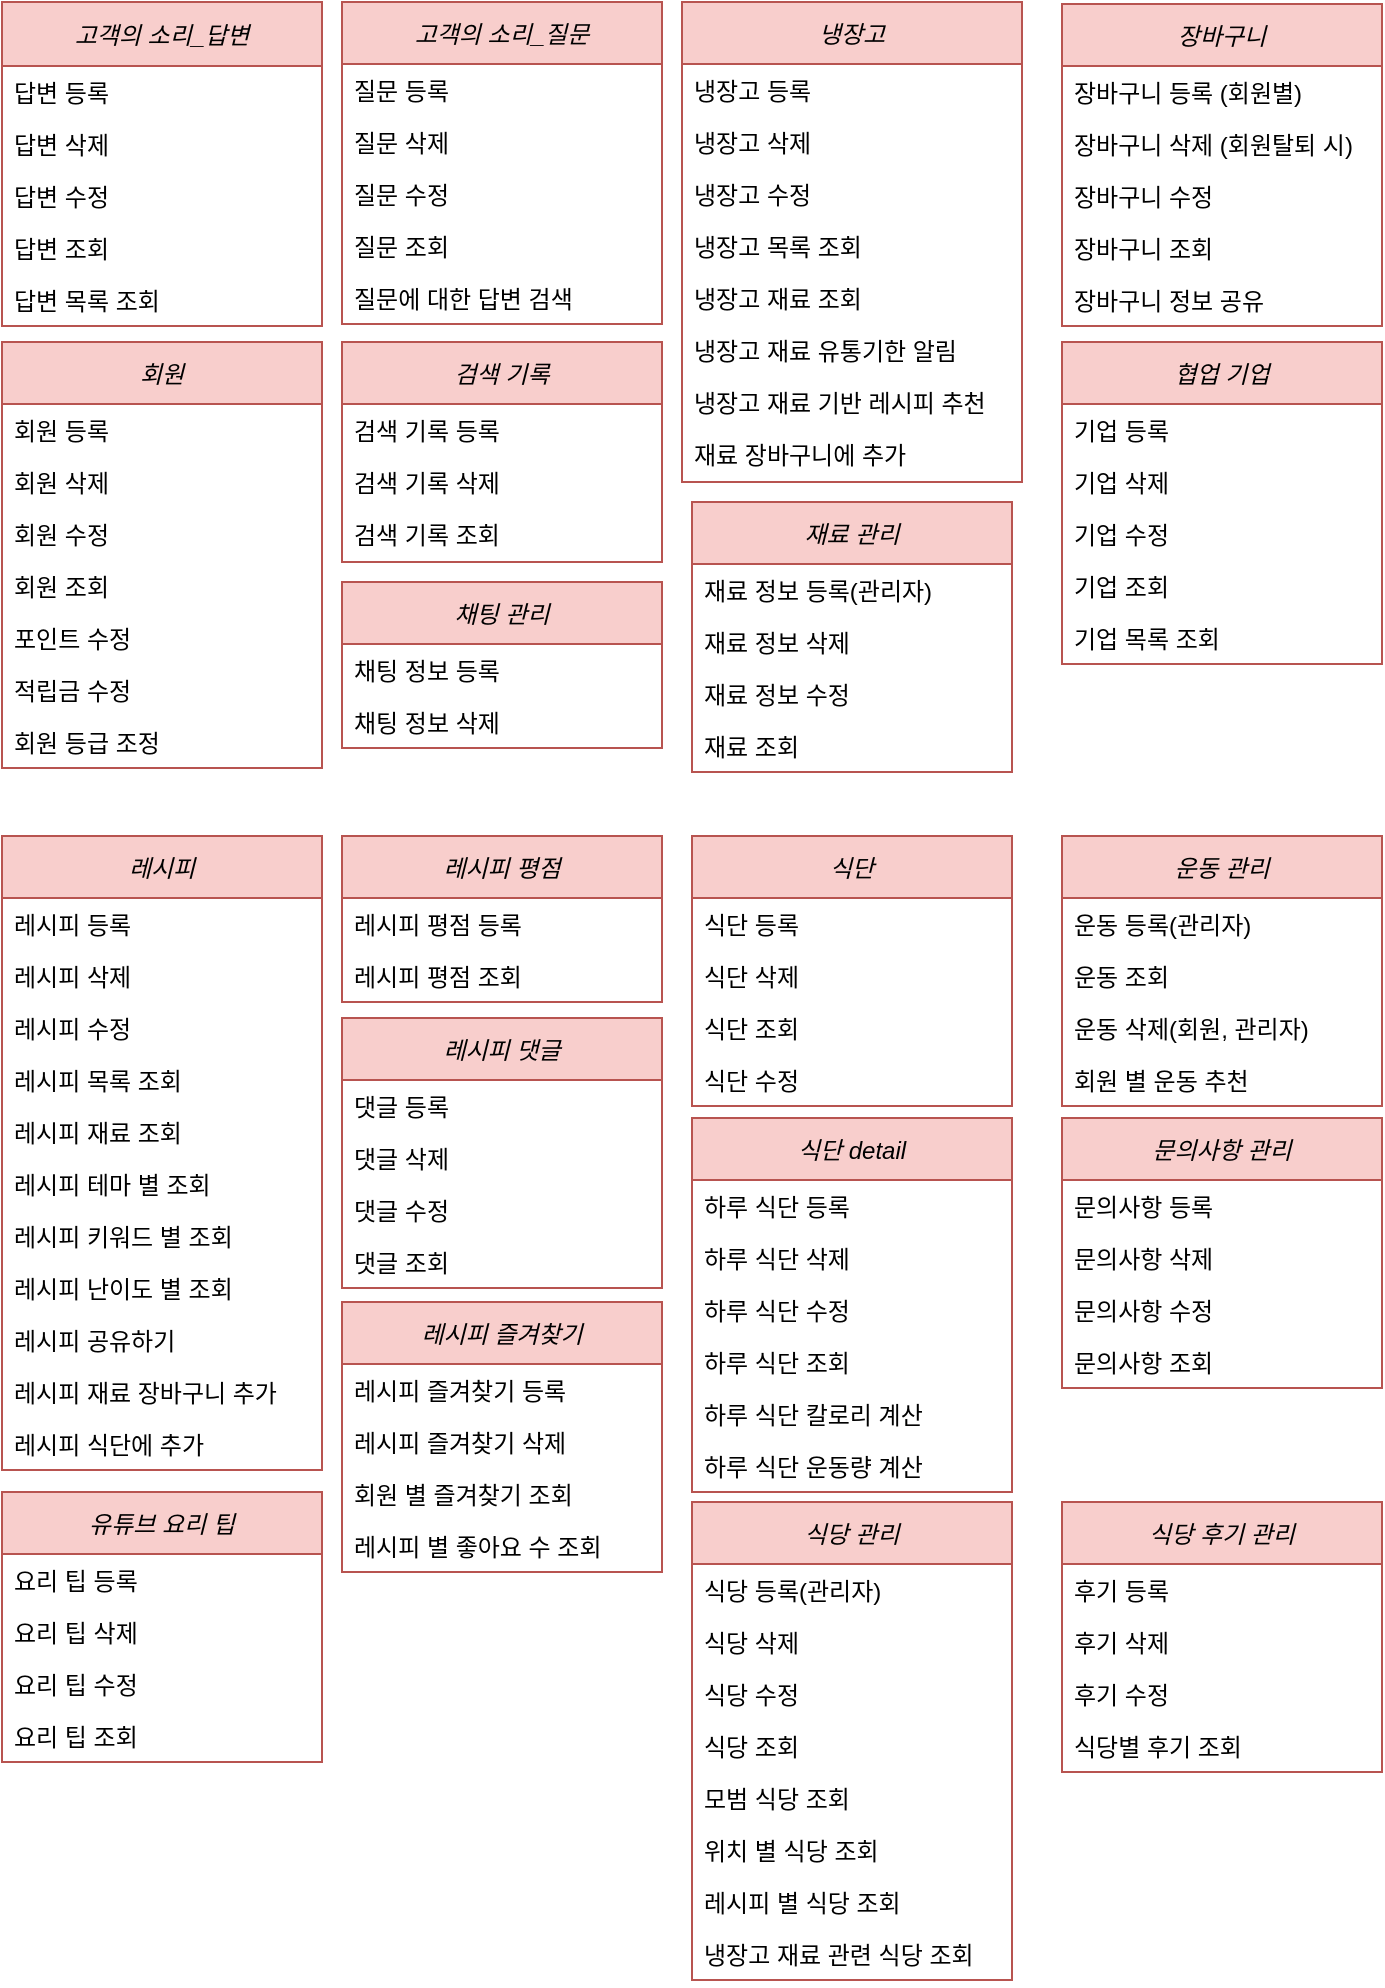 <mxfile version="12.4.9" type="google"><diagram id="C5RBs43oDa-KdzZeNtuy" name="Page-1"><mxGraphModel dx="782" dy="706" grid="1" gridSize="10" guides="1" tooltips="1" connect="1" arrows="1" fold="1" page="1" pageScale="1" pageWidth="827" pageHeight="1169" math="0" shadow="0"><root><mxCell id="WIyWlLk6GJQsqaUBKTNV-0"/><mxCell id="WIyWlLk6GJQsqaUBKTNV-1" parent="WIyWlLk6GJQsqaUBKTNV-0"/><mxCell id="zkfFHV4jXpPFQw0GAbJ--0" value="고객의 소리_질문" style="swimlane;fontStyle=2;align=center;verticalAlign=middle;childLayout=stackLayout;horizontal=1;startSize=31;horizontalStack=0;resizeParent=1;resizeLast=0;collapsible=1;marginBottom=0;rounded=0;shadow=0;strokeWidth=1;fillColor=#f8cecc;strokeColor=#b85450;" parent="WIyWlLk6GJQsqaUBKTNV-1" vertex="1"><mxGeometry x="200" y="120" width="160" height="161" as="geometry"><mxRectangle x="230" y="140" width="160" height="26" as="alternateBounds"/></mxGeometry></mxCell><mxCell id="oyymYGKAk59_ZDK6_YY2-10" value="질문 등록" style="text;align=left;verticalAlign=top;spacingLeft=4;spacingRight=4;overflow=hidden;rotatable=0;points=[[0,0.5],[1,0.5]];portConstraint=eastwest;" parent="zkfFHV4jXpPFQw0GAbJ--0" vertex="1"><mxGeometry y="31" width="160" height="26" as="geometry"/></mxCell><mxCell id="oyymYGKAk59_ZDK6_YY2-11" value="질문 삭제" style="text;align=left;verticalAlign=top;spacingLeft=4;spacingRight=4;overflow=hidden;rotatable=0;points=[[0,0.5],[1,0.5]];portConstraint=eastwest;" parent="zkfFHV4jXpPFQw0GAbJ--0" vertex="1"><mxGeometry y="57" width="160" height="26" as="geometry"/></mxCell><mxCell id="oyymYGKAk59_ZDK6_YY2-13" value="질문 수정" style="text;align=left;verticalAlign=top;spacingLeft=4;spacingRight=4;overflow=hidden;rotatable=0;points=[[0,0.5],[1,0.5]];portConstraint=eastwest;" parent="zkfFHV4jXpPFQw0GAbJ--0" vertex="1"><mxGeometry y="83" width="160" height="26" as="geometry"/></mxCell><mxCell id="oyymYGKAk59_ZDK6_YY2-12" value="질문 조회" style="text;align=left;verticalAlign=top;spacingLeft=4;spacingRight=4;overflow=hidden;rotatable=0;points=[[0,0.5],[1,0.5]];portConstraint=eastwest;" parent="zkfFHV4jXpPFQw0GAbJ--0" vertex="1"><mxGeometry y="109" width="160" height="26" as="geometry"/></mxCell><mxCell id="8qsR61DYDhoT_4ylMXKl-2" value="질문에 대한 답변 검색" style="text;align=left;verticalAlign=top;spacingLeft=4;spacingRight=4;overflow=hidden;rotatable=0;points=[[0,0.5],[1,0.5]];portConstraint=eastwest;" parent="zkfFHV4jXpPFQw0GAbJ--0" vertex="1"><mxGeometry y="135" width="160" height="26" as="geometry"/></mxCell><mxCell id="oyymYGKAk59_ZDK6_YY2-0" value="고객의 소리_답변" style="swimlane;fontStyle=2;align=center;verticalAlign=middle;childLayout=stackLayout;horizontal=1;startSize=32;horizontalStack=0;resizeParent=1;resizeLast=0;collapsible=1;marginBottom=0;rounded=0;shadow=0;strokeWidth=1;labelBackgroundColor=none;fillColor=#f8cecc;strokeColor=#b85450;" parent="WIyWlLk6GJQsqaUBKTNV-1" vertex="1"><mxGeometry x="30" y="120" width="160" height="162" as="geometry"><mxRectangle x="230" y="140" width="160" height="26" as="alternateBounds"/></mxGeometry></mxCell><mxCell id="oyymYGKAk59_ZDK6_YY2-4" value="답변 등록" style="text;align=left;verticalAlign=top;spacingLeft=4;spacingRight=4;overflow=hidden;rotatable=0;points=[[0,0.5],[1,0.5]];portConstraint=eastwest;" parent="oyymYGKAk59_ZDK6_YY2-0" vertex="1"><mxGeometry y="32" width="160" height="26" as="geometry"/></mxCell><mxCell id="oyymYGKAk59_ZDK6_YY2-5" value="답변 삭제" style="text;align=left;verticalAlign=top;spacingLeft=4;spacingRight=4;overflow=hidden;rotatable=0;points=[[0,0.5],[1,0.5]];portConstraint=eastwest;" parent="oyymYGKAk59_ZDK6_YY2-0" vertex="1"><mxGeometry y="58" width="160" height="26" as="geometry"/></mxCell><mxCell id="oyymYGKAk59_ZDK6_YY2-7" value="답변 수정" style="text;align=left;verticalAlign=top;spacingLeft=4;spacingRight=4;overflow=hidden;rotatable=0;points=[[0,0.5],[1,0.5]];portConstraint=eastwest;" parent="oyymYGKAk59_ZDK6_YY2-0" vertex="1"><mxGeometry y="84" width="160" height="26" as="geometry"/></mxCell><mxCell id="oyymYGKAk59_ZDK6_YY2-8" value="답변 조회" style="text;align=left;verticalAlign=top;spacingLeft=4;spacingRight=4;overflow=hidden;rotatable=0;points=[[0,0.5],[1,0.5]];portConstraint=eastwest;" parent="oyymYGKAk59_ZDK6_YY2-0" vertex="1"><mxGeometry y="110" width="160" height="26" as="geometry"/></mxCell><mxCell id="oyymYGKAk59_ZDK6_YY2-42" value="답변 목록 조회" style="text;align=left;verticalAlign=top;spacingLeft=4;spacingRight=4;overflow=hidden;rotatable=0;points=[[0,0.5],[1,0.5]];portConstraint=eastwest;" parent="oyymYGKAk59_ZDK6_YY2-0" vertex="1"><mxGeometry y="136" width="160" height="26" as="geometry"/></mxCell><mxCell id="oyymYGKAk59_ZDK6_YY2-14" value="협업 기업" style="swimlane;fontStyle=2;align=center;verticalAlign=middle;childLayout=stackLayout;horizontal=1;startSize=31;horizontalStack=0;resizeParent=1;resizeLast=0;collapsible=1;marginBottom=0;rounded=0;shadow=0;strokeWidth=1;fillColor=#f8cecc;strokeColor=#b85450;" parent="WIyWlLk6GJQsqaUBKTNV-1" vertex="1"><mxGeometry x="560" y="290" width="160" height="161" as="geometry"><mxRectangle x="230" y="140" width="160" height="26" as="alternateBounds"/></mxGeometry></mxCell><mxCell id="oyymYGKAk59_ZDK6_YY2-15" value="기업 등록" style="text;align=left;verticalAlign=top;spacingLeft=4;spacingRight=4;overflow=hidden;rotatable=0;points=[[0,0.5],[1,0.5]];portConstraint=eastwest;" parent="oyymYGKAk59_ZDK6_YY2-14" vertex="1"><mxGeometry y="31" width="160" height="26" as="geometry"/></mxCell><mxCell id="oyymYGKAk59_ZDK6_YY2-16" value="기업 삭제" style="text;align=left;verticalAlign=top;spacingLeft=4;spacingRight=4;overflow=hidden;rotatable=0;points=[[0,0.5],[1,0.5]];portConstraint=eastwest;" parent="oyymYGKAk59_ZDK6_YY2-14" vertex="1"><mxGeometry y="57" width="160" height="26" as="geometry"/></mxCell><mxCell id="oyymYGKAk59_ZDK6_YY2-17" value="기업 수정" style="text;align=left;verticalAlign=top;spacingLeft=4;spacingRight=4;overflow=hidden;rotatable=0;points=[[0,0.5],[1,0.5]];portConstraint=eastwest;" parent="oyymYGKAk59_ZDK6_YY2-14" vertex="1"><mxGeometry y="83" width="160" height="26" as="geometry"/></mxCell><mxCell id="oyymYGKAk59_ZDK6_YY2-18" value="기업 조회" style="text;align=left;verticalAlign=top;spacingLeft=4;spacingRight=4;overflow=hidden;rotatable=0;points=[[0,0.5],[1,0.5]];portConstraint=eastwest;" parent="oyymYGKAk59_ZDK6_YY2-14" vertex="1"><mxGeometry y="109" width="160" height="26" as="geometry"/></mxCell><mxCell id="oyymYGKAk59_ZDK6_YY2-43" value="기업 목록 조회" style="text;align=left;verticalAlign=top;spacingLeft=4;spacingRight=4;overflow=hidden;rotatable=0;points=[[0,0.5],[1,0.5]];portConstraint=eastwest;" parent="oyymYGKAk59_ZDK6_YY2-14" vertex="1"><mxGeometry y="135" width="160" height="26" as="geometry"/></mxCell><mxCell id="oyymYGKAk59_ZDK6_YY2-19" value="회원" style="swimlane;fontStyle=2;align=center;verticalAlign=middle;childLayout=stackLayout;horizontal=1;startSize=31;horizontalStack=0;resizeParent=1;resizeLast=0;collapsible=1;marginBottom=0;rounded=0;shadow=0;strokeWidth=1;fillColor=#f8cecc;strokeColor=#b85450;" parent="WIyWlLk6GJQsqaUBKTNV-1" vertex="1"><mxGeometry x="30" y="290" width="160" height="213" as="geometry"><mxRectangle x="230" y="140" width="160" height="26" as="alternateBounds"/></mxGeometry></mxCell><mxCell id="oyymYGKAk59_ZDK6_YY2-20" value="회원 등록" style="text;align=left;verticalAlign=top;spacingLeft=4;spacingRight=4;overflow=hidden;rotatable=0;points=[[0,0.5],[1,0.5]];portConstraint=eastwest;" parent="oyymYGKAk59_ZDK6_YY2-19" vertex="1"><mxGeometry y="31" width="160" height="26" as="geometry"/></mxCell><mxCell id="oyymYGKAk59_ZDK6_YY2-21" value="회원 삭제" style="text;align=left;verticalAlign=top;spacingLeft=4;spacingRight=4;overflow=hidden;rotatable=0;points=[[0,0.5],[1,0.5]];portConstraint=eastwest;" parent="oyymYGKAk59_ZDK6_YY2-19" vertex="1"><mxGeometry y="57" width="160" height="26" as="geometry"/></mxCell><mxCell id="oyymYGKAk59_ZDK6_YY2-22" value="회원 수정" style="text;align=left;verticalAlign=top;spacingLeft=4;spacingRight=4;overflow=hidden;rotatable=0;points=[[0,0.5],[1,0.5]];portConstraint=eastwest;" parent="oyymYGKAk59_ZDK6_YY2-19" vertex="1"><mxGeometry y="83" width="160" height="26" as="geometry"/></mxCell><mxCell id="oyymYGKAk59_ZDK6_YY2-23" value="회원 조회" style="text;align=left;verticalAlign=top;spacingLeft=4;spacingRight=4;overflow=hidden;rotatable=0;points=[[0,0.5],[1,0.5]];portConstraint=eastwest;" parent="oyymYGKAk59_ZDK6_YY2-19" vertex="1"><mxGeometry y="109" width="160" height="26" as="geometry"/></mxCell><mxCell id="oyymYGKAk59_ZDK6_YY2-24" value="포인트 수정" style="text;align=left;verticalAlign=top;spacingLeft=4;spacingRight=4;overflow=hidden;rotatable=0;points=[[0,0.5],[1,0.5]];portConstraint=eastwest;" parent="oyymYGKAk59_ZDK6_YY2-19" vertex="1"><mxGeometry y="135" width="160" height="26" as="geometry"/></mxCell><mxCell id="oyymYGKAk59_ZDK6_YY2-25" value="적립금 수정" style="text;align=left;verticalAlign=top;spacingLeft=4;spacingRight=4;overflow=hidden;rotatable=0;points=[[0,0.5],[1,0.5]];portConstraint=eastwest;" parent="oyymYGKAk59_ZDK6_YY2-19" vertex="1"><mxGeometry y="161" width="160" height="26" as="geometry"/></mxCell><mxCell id="8qsR61DYDhoT_4ylMXKl-1" value="회원 등급 조정" style="text;align=left;verticalAlign=top;spacingLeft=4;spacingRight=4;overflow=hidden;rotatable=0;points=[[0,0.5],[1,0.5]];portConstraint=eastwest;" parent="oyymYGKAk59_ZDK6_YY2-19" vertex="1"><mxGeometry y="187" width="160" height="26" as="geometry"/></mxCell><mxCell id="oyymYGKAk59_ZDK6_YY2-26" value="검색 기록" style="swimlane;fontStyle=2;align=center;verticalAlign=middle;childLayout=stackLayout;horizontal=1;startSize=31;horizontalStack=0;resizeParent=1;resizeLast=0;collapsible=1;marginBottom=0;rounded=0;shadow=0;strokeWidth=1;fillColor=#f8cecc;strokeColor=#b85450;" parent="WIyWlLk6GJQsqaUBKTNV-1" vertex="1"><mxGeometry x="200" y="290" width="160" height="110" as="geometry"><mxRectangle x="230" y="140" width="160" height="26" as="alternateBounds"/></mxGeometry></mxCell><mxCell id="oyymYGKAk59_ZDK6_YY2-27" value="검색 기록 등록" style="text;align=left;verticalAlign=top;spacingLeft=4;spacingRight=4;overflow=hidden;rotatable=0;points=[[0,0.5],[1,0.5]];portConstraint=eastwest;" parent="oyymYGKAk59_ZDK6_YY2-26" vertex="1"><mxGeometry y="31" width="160" height="26" as="geometry"/></mxCell><mxCell id="oyymYGKAk59_ZDK6_YY2-28" value="검색 기록 삭제" style="text;align=left;verticalAlign=top;spacingLeft=4;spacingRight=4;overflow=hidden;rotatable=0;points=[[0,0.5],[1,0.5]];portConstraint=eastwest;" parent="oyymYGKAk59_ZDK6_YY2-26" vertex="1"><mxGeometry y="57" width="160" height="26" as="geometry"/></mxCell><mxCell id="oyymYGKAk59_ZDK6_YY2-29" value="검색 기록 조회" style="text;align=left;verticalAlign=top;spacingLeft=4;spacingRight=4;overflow=hidden;rotatable=0;points=[[0,0.5],[1,0.5]];portConstraint=eastwest;" parent="oyymYGKAk59_ZDK6_YY2-26" vertex="1"><mxGeometry y="83" width="160" height="26" as="geometry"/></mxCell><mxCell id="oyymYGKAk59_ZDK6_YY2-33" value="장바구니" style="swimlane;fontStyle=2;align=center;verticalAlign=middle;childLayout=stackLayout;horizontal=1;startSize=31;horizontalStack=0;resizeParent=1;resizeLast=0;collapsible=1;marginBottom=0;rounded=0;shadow=0;strokeWidth=1;fillColor=#f8cecc;strokeColor=#b85450;" parent="WIyWlLk6GJQsqaUBKTNV-1" vertex="1"><mxGeometry x="560" y="121" width="160" height="161" as="geometry"><mxRectangle x="230" y="140" width="160" height="26" as="alternateBounds"/></mxGeometry></mxCell><mxCell id="oyymYGKAk59_ZDK6_YY2-34" value="장바구니 등록 (회원별)" style="text;align=left;verticalAlign=top;spacingLeft=4;spacingRight=4;overflow=hidden;rotatable=0;points=[[0,0.5],[1,0.5]];portConstraint=eastwest;" parent="oyymYGKAk59_ZDK6_YY2-33" vertex="1"><mxGeometry y="31" width="160" height="26" as="geometry"/></mxCell><mxCell id="oyymYGKAk59_ZDK6_YY2-35" value="장바구니 삭제 (회원탈퇴 시)" style="text;align=left;verticalAlign=top;spacingLeft=4;spacingRight=4;overflow=hidden;rotatable=0;points=[[0,0.5],[1,0.5]];portConstraint=eastwest;" parent="oyymYGKAk59_ZDK6_YY2-33" vertex="1"><mxGeometry y="57" width="160" height="26" as="geometry"/></mxCell><mxCell id="oyymYGKAk59_ZDK6_YY2-36" value="장바구니 수정" style="text;align=left;verticalAlign=top;spacingLeft=4;spacingRight=4;overflow=hidden;rotatable=0;points=[[0,0.5],[1,0.5]];portConstraint=eastwest;" parent="oyymYGKAk59_ZDK6_YY2-33" vertex="1"><mxGeometry y="83" width="160" height="26" as="geometry"/></mxCell><mxCell id="oyymYGKAk59_ZDK6_YY2-37" value="장바구니 조회" style="text;align=left;verticalAlign=top;spacingLeft=4;spacingRight=4;overflow=hidden;rotatable=0;points=[[0,0.5],[1,0.5]];portConstraint=eastwest;" parent="oyymYGKAk59_ZDK6_YY2-33" vertex="1"><mxGeometry y="109" width="160" height="26" as="geometry"/></mxCell><mxCell id="oyymYGKAk59_ZDK6_YY2-41" value="장바구니 정보 공유" style="text;align=left;verticalAlign=top;spacingLeft=4;spacingRight=4;overflow=hidden;rotatable=0;points=[[0,0.5],[1,0.5]];portConstraint=eastwest;" parent="oyymYGKAk59_ZDK6_YY2-33" vertex="1"><mxGeometry y="135" width="160" height="26" as="geometry"/></mxCell><mxCell id="oyymYGKAk59_ZDK6_YY2-44" value="레시피" style="swimlane;fontStyle=2;align=center;verticalAlign=middle;childLayout=stackLayout;horizontal=1;startSize=31;horizontalStack=0;resizeParent=1;resizeLast=0;collapsible=1;marginBottom=0;rounded=0;shadow=0;strokeWidth=1;fillColor=#f8cecc;strokeColor=#b85450;" parent="WIyWlLk6GJQsqaUBKTNV-1" vertex="1"><mxGeometry x="30" y="537" width="160" height="317" as="geometry"><mxRectangle x="230" y="140" width="160" height="26" as="alternateBounds"/></mxGeometry></mxCell><mxCell id="oyymYGKAk59_ZDK6_YY2-45" value="레시피 등록" style="text;align=left;verticalAlign=top;spacingLeft=4;spacingRight=4;overflow=hidden;rotatable=0;points=[[0,0.5],[1,0.5]];portConstraint=eastwest;" parent="oyymYGKAk59_ZDK6_YY2-44" vertex="1"><mxGeometry y="31" width="160" height="26" as="geometry"/></mxCell><mxCell id="oyymYGKAk59_ZDK6_YY2-46" value="레시피 삭제" style="text;align=left;verticalAlign=top;spacingLeft=4;spacingRight=4;overflow=hidden;rotatable=0;points=[[0,0.5],[1,0.5]];portConstraint=eastwest;" parent="oyymYGKAk59_ZDK6_YY2-44" vertex="1"><mxGeometry y="57" width="160" height="26" as="geometry"/></mxCell><mxCell id="oyymYGKAk59_ZDK6_YY2-47" value="레시피 수정" style="text;align=left;verticalAlign=top;spacingLeft=4;spacingRight=4;overflow=hidden;rotatable=0;points=[[0,0.5],[1,0.5]];portConstraint=eastwest;" parent="oyymYGKAk59_ZDK6_YY2-44" vertex="1"><mxGeometry y="83" width="160" height="26" as="geometry"/></mxCell><mxCell id="oyymYGKAk59_ZDK6_YY2-48" value="레시피 목록 조회" style="text;align=left;verticalAlign=top;spacingLeft=4;spacingRight=4;overflow=hidden;rotatable=0;points=[[0,0.5],[1,0.5]];portConstraint=eastwest;" parent="oyymYGKAk59_ZDK6_YY2-44" vertex="1"><mxGeometry y="109" width="160" height="26" as="geometry"/></mxCell><mxCell id="8qsR61DYDhoT_4ylMXKl-5" value="레시피 재료 조회" style="text;align=left;verticalAlign=top;spacingLeft=4;spacingRight=4;overflow=hidden;rotatable=0;points=[[0,0.5],[1,0.5]];portConstraint=eastwest;" parent="oyymYGKAk59_ZDK6_YY2-44" vertex="1"><mxGeometry y="135" width="160" height="26" as="geometry"/></mxCell><mxCell id="oyymYGKAk59_ZDK6_YY2-49" value="레시피 테마 별 조회" style="text;align=left;verticalAlign=top;spacingLeft=4;spacingRight=4;overflow=hidden;rotatable=0;points=[[0,0.5],[1,0.5]];portConstraint=eastwest;" parent="oyymYGKAk59_ZDK6_YY2-44" vertex="1"><mxGeometry y="161" width="160" height="26" as="geometry"/></mxCell><mxCell id="oyymYGKAk59_ZDK6_YY2-51" value="레시피 키워드 별 조회" style="text;align=left;verticalAlign=top;spacingLeft=4;spacingRight=4;overflow=hidden;rotatable=0;points=[[0,0.5],[1,0.5]];portConstraint=eastwest;" parent="oyymYGKAk59_ZDK6_YY2-44" vertex="1"><mxGeometry y="187" width="160" height="26" as="geometry"/></mxCell><mxCell id="oyymYGKAk59_ZDK6_YY2-52" value="레시피 난이도 별 조회" style="text;align=left;verticalAlign=top;spacingLeft=4;spacingRight=4;overflow=hidden;rotatable=0;points=[[0,0.5],[1,0.5]];portConstraint=eastwest;" parent="oyymYGKAk59_ZDK6_YY2-44" vertex="1"><mxGeometry y="213" width="160" height="26" as="geometry"/></mxCell><mxCell id="8qsR61DYDhoT_4ylMXKl-4" value="레시피 공유하기" style="text;align=left;verticalAlign=top;spacingLeft=4;spacingRight=4;overflow=hidden;rotatable=0;points=[[0,0.5],[1,0.5]];portConstraint=eastwest;" parent="oyymYGKAk59_ZDK6_YY2-44" vertex="1"><mxGeometry y="239" width="160" height="26" as="geometry"/></mxCell><mxCell id="8qsR61DYDhoT_4ylMXKl-6" value="레시피 재료 장바구니 추가" style="text;align=left;verticalAlign=top;spacingLeft=4;spacingRight=4;overflow=hidden;rotatable=0;points=[[0,0.5],[1,0.5]];portConstraint=eastwest;" parent="oyymYGKAk59_ZDK6_YY2-44" vertex="1"><mxGeometry y="265" width="160" height="26" as="geometry"/></mxCell><mxCell id="8qsR61DYDhoT_4ylMXKl-7" value="레시피 식단에 추가" style="text;align=left;verticalAlign=top;spacingLeft=4;spacingRight=4;overflow=hidden;rotatable=0;points=[[0,0.5],[1,0.5]];portConstraint=eastwest;" parent="oyymYGKAk59_ZDK6_YY2-44" vertex="1"><mxGeometry y="291" width="160" height="26" as="geometry"/></mxCell><mxCell id="oyymYGKAk59_ZDK6_YY2-54" value="레시피 평점" style="swimlane;fontStyle=2;align=center;verticalAlign=middle;childLayout=stackLayout;horizontal=1;startSize=31;horizontalStack=0;resizeParent=1;resizeLast=0;collapsible=1;marginBottom=0;rounded=0;shadow=0;strokeWidth=1;fillColor=#f8cecc;strokeColor=#b85450;" parent="WIyWlLk6GJQsqaUBKTNV-1" vertex="1"><mxGeometry x="200" y="537" width="160" height="83" as="geometry"><mxRectangle x="230" y="140" width="160" height="26" as="alternateBounds"/></mxGeometry></mxCell><mxCell id="oyymYGKAk59_ZDK6_YY2-55" value="레시피 평점 등록" style="text;align=left;verticalAlign=top;spacingLeft=4;spacingRight=4;overflow=hidden;rotatable=0;points=[[0,0.5],[1,0.5]];portConstraint=eastwest;" parent="oyymYGKAk59_ZDK6_YY2-54" vertex="1"><mxGeometry y="31" width="160" height="26" as="geometry"/></mxCell><mxCell id="oyymYGKAk59_ZDK6_YY2-56" value="레시피 평점 조회" style="text;align=left;verticalAlign=top;spacingLeft=4;spacingRight=4;overflow=hidden;rotatable=0;points=[[0,0.5],[1,0.5]];portConstraint=eastwest;" parent="oyymYGKAk59_ZDK6_YY2-54" vertex="1"><mxGeometry y="57" width="160" height="26" as="geometry"/></mxCell><mxCell id="oyymYGKAk59_ZDK6_YY2-63" value="레시피 댓글" style="swimlane;fontStyle=2;align=center;verticalAlign=middle;childLayout=stackLayout;horizontal=1;startSize=31;horizontalStack=0;resizeParent=1;resizeLast=0;collapsible=1;marginBottom=0;rounded=0;shadow=0;strokeWidth=1;fillColor=#f8cecc;strokeColor=#b85450;" parent="WIyWlLk6GJQsqaUBKTNV-1" vertex="1"><mxGeometry x="200" y="628" width="160" height="135" as="geometry"><mxRectangle x="230" y="140" width="160" height="26" as="alternateBounds"/></mxGeometry></mxCell><mxCell id="oyymYGKAk59_ZDK6_YY2-64" value="댓글 등록" style="text;align=left;verticalAlign=top;spacingLeft=4;spacingRight=4;overflow=hidden;rotatable=0;points=[[0,0.5],[1,0.5]];portConstraint=eastwest;" parent="oyymYGKAk59_ZDK6_YY2-63" vertex="1"><mxGeometry y="31" width="160" height="26" as="geometry"/></mxCell><mxCell id="oyymYGKAk59_ZDK6_YY2-65" value="댓글 삭제" style="text;align=left;verticalAlign=top;spacingLeft=4;spacingRight=4;overflow=hidden;rotatable=0;points=[[0,0.5],[1,0.5]];portConstraint=eastwest;" parent="oyymYGKAk59_ZDK6_YY2-63" vertex="1"><mxGeometry y="57" width="160" height="26" as="geometry"/></mxCell><mxCell id="oyymYGKAk59_ZDK6_YY2-66" value="댓글 수정" style="text;align=left;verticalAlign=top;spacingLeft=4;spacingRight=4;overflow=hidden;rotatable=0;points=[[0,0.5],[1,0.5]];portConstraint=eastwest;" parent="oyymYGKAk59_ZDK6_YY2-63" vertex="1"><mxGeometry y="83" width="160" height="26" as="geometry"/></mxCell><mxCell id="oyymYGKAk59_ZDK6_YY2-67" value="댓글 조회" style="text;align=left;verticalAlign=top;spacingLeft=4;spacingRight=4;overflow=hidden;rotatable=0;points=[[0,0.5],[1,0.5]];portConstraint=eastwest;" parent="oyymYGKAk59_ZDK6_YY2-63" vertex="1"><mxGeometry y="109" width="160" height="26" as="geometry"/></mxCell><mxCell id="oyymYGKAk59_ZDK6_YY2-71" value="식단" style="swimlane;fontStyle=2;align=center;verticalAlign=middle;childLayout=stackLayout;horizontal=1;startSize=31;horizontalStack=0;resizeParent=1;resizeLast=0;collapsible=1;marginBottom=0;rounded=0;shadow=0;strokeWidth=1;fillColor=#f8cecc;strokeColor=#b85450;" parent="WIyWlLk6GJQsqaUBKTNV-1" vertex="1"><mxGeometry x="375" y="537" width="160" height="135" as="geometry"><mxRectangle x="230" y="140" width="160" height="26" as="alternateBounds"/></mxGeometry></mxCell><mxCell id="oyymYGKAk59_ZDK6_YY2-72" value="식단 등록" style="text;align=left;verticalAlign=top;spacingLeft=4;spacingRight=4;overflow=hidden;rotatable=0;points=[[0,0.5],[1,0.5]];portConstraint=eastwest;" parent="oyymYGKAk59_ZDK6_YY2-71" vertex="1"><mxGeometry y="31" width="160" height="26" as="geometry"/></mxCell><mxCell id="oyymYGKAk59_ZDK6_YY2-73" value="식단 삭제" style="text;align=left;verticalAlign=top;spacingLeft=4;spacingRight=4;overflow=hidden;rotatable=0;points=[[0,0.5],[1,0.5]];portConstraint=eastwest;" parent="oyymYGKAk59_ZDK6_YY2-71" vertex="1"><mxGeometry y="57" width="160" height="26" as="geometry"/></mxCell><mxCell id="oyymYGKAk59_ZDK6_YY2-74" value="식단 조회" style="text;align=left;verticalAlign=top;spacingLeft=4;spacingRight=4;overflow=hidden;rotatable=0;points=[[0,0.5],[1,0.5]];portConstraint=eastwest;" parent="oyymYGKAk59_ZDK6_YY2-71" vertex="1"><mxGeometry y="83" width="160" height="26" as="geometry"/></mxCell><mxCell id="oyymYGKAk59_ZDK6_YY2-75" value="식단 수정" style="text;align=left;verticalAlign=top;spacingLeft=4;spacingRight=4;overflow=hidden;rotatable=0;points=[[0,0.5],[1,0.5]];portConstraint=eastwest;" parent="oyymYGKAk59_ZDK6_YY2-71" vertex="1"><mxGeometry y="109" width="160" height="26" as="geometry"/></mxCell><mxCell id="oyymYGKAk59_ZDK6_YY2-81" value="식단 detail" style="swimlane;fontStyle=2;align=center;verticalAlign=middle;childLayout=stackLayout;horizontal=1;startSize=31;horizontalStack=0;resizeParent=1;resizeLast=0;collapsible=1;marginBottom=0;rounded=0;shadow=0;strokeWidth=1;fillColor=#f8cecc;strokeColor=#b85450;" parent="WIyWlLk6GJQsqaUBKTNV-1" vertex="1"><mxGeometry x="375" y="678" width="160" height="187" as="geometry"><mxRectangle x="230" y="140" width="160" height="26" as="alternateBounds"/></mxGeometry></mxCell><mxCell id="oyymYGKAk59_ZDK6_YY2-82" value="하루 식단 등록" style="text;align=left;verticalAlign=top;spacingLeft=4;spacingRight=4;overflow=hidden;rotatable=0;points=[[0,0.5],[1,0.5]];portConstraint=eastwest;" parent="oyymYGKAk59_ZDK6_YY2-81" vertex="1"><mxGeometry y="31" width="160" height="26" as="geometry"/></mxCell><mxCell id="oyymYGKAk59_ZDK6_YY2-83" value="하루 식단 삭제" style="text;align=left;verticalAlign=top;spacingLeft=4;spacingRight=4;overflow=hidden;rotatable=0;points=[[0,0.5],[1,0.5]];portConstraint=eastwest;" parent="oyymYGKAk59_ZDK6_YY2-81" vertex="1"><mxGeometry y="57" width="160" height="26" as="geometry"/></mxCell><mxCell id="oyymYGKAk59_ZDK6_YY2-84" value="하루 식단 수정" style="text;align=left;verticalAlign=top;spacingLeft=4;spacingRight=4;overflow=hidden;rotatable=0;points=[[0,0.5],[1,0.5]];portConstraint=eastwest;" parent="oyymYGKAk59_ZDK6_YY2-81" vertex="1"><mxGeometry y="83" width="160" height="26" as="geometry"/></mxCell><mxCell id="oyymYGKAk59_ZDK6_YY2-85" value="하루 식단 조회" style="text;align=left;verticalAlign=top;spacingLeft=4;spacingRight=4;overflow=hidden;rotatable=0;points=[[0,0.5],[1,0.5]];portConstraint=eastwest;" parent="oyymYGKAk59_ZDK6_YY2-81" vertex="1"><mxGeometry y="109" width="160" height="26" as="geometry"/></mxCell><mxCell id="8qsR61DYDhoT_4ylMXKl-9" value="하루 식단 칼로리 계산" style="text;align=left;verticalAlign=top;spacingLeft=4;spacingRight=4;overflow=hidden;rotatable=0;points=[[0,0.5],[1,0.5]];portConstraint=eastwest;" parent="oyymYGKAk59_ZDK6_YY2-81" vertex="1"><mxGeometry y="135" width="160" height="26" as="geometry"/></mxCell><mxCell id="8qsR61DYDhoT_4ylMXKl-10" value="하루 식단 운동량 계산" style="text;align=left;verticalAlign=top;spacingLeft=4;spacingRight=4;overflow=hidden;rotatable=0;points=[[0,0.5],[1,0.5]];portConstraint=eastwest;" parent="oyymYGKAk59_ZDK6_YY2-81" vertex="1"><mxGeometry y="161" width="160" height="26" as="geometry"/></mxCell><mxCell id="oyymYGKAk59_ZDK6_YY2-86" value="유튜브 요리 팁" style="swimlane;fontStyle=2;align=center;verticalAlign=middle;childLayout=stackLayout;horizontal=1;startSize=31;horizontalStack=0;resizeParent=1;resizeLast=0;collapsible=1;marginBottom=0;rounded=0;shadow=0;strokeWidth=1;fillColor=#f8cecc;strokeColor=#b85450;" parent="WIyWlLk6GJQsqaUBKTNV-1" vertex="1"><mxGeometry x="30" y="865" width="160" height="135" as="geometry"><mxRectangle x="230" y="140" width="160" height="26" as="alternateBounds"/></mxGeometry></mxCell><mxCell id="oyymYGKAk59_ZDK6_YY2-87" value="요리 팁 등록" style="text;align=left;verticalAlign=top;spacingLeft=4;spacingRight=4;overflow=hidden;rotatable=0;points=[[0,0.5],[1,0.5]];portConstraint=eastwest;" parent="oyymYGKAk59_ZDK6_YY2-86" vertex="1"><mxGeometry y="31" width="160" height="26" as="geometry"/></mxCell><mxCell id="oyymYGKAk59_ZDK6_YY2-88" value="요리 팁 삭제" style="text;align=left;verticalAlign=top;spacingLeft=4;spacingRight=4;overflow=hidden;rotatable=0;points=[[0,0.5],[1,0.5]];portConstraint=eastwest;" parent="oyymYGKAk59_ZDK6_YY2-86" vertex="1"><mxGeometry y="57" width="160" height="26" as="geometry"/></mxCell><mxCell id="oyymYGKAk59_ZDK6_YY2-89" value="요리 팁 수정" style="text;align=left;verticalAlign=top;spacingLeft=4;spacingRight=4;overflow=hidden;rotatable=0;points=[[0,0.5],[1,0.5]];portConstraint=eastwest;" parent="oyymYGKAk59_ZDK6_YY2-86" vertex="1"><mxGeometry y="83" width="160" height="26" as="geometry"/></mxCell><mxCell id="oyymYGKAk59_ZDK6_YY2-90" value="요리 팁 조회" style="text;align=left;verticalAlign=top;spacingLeft=4;spacingRight=4;overflow=hidden;rotatable=0;points=[[0,0.5],[1,0.5]];portConstraint=eastwest;" parent="oyymYGKAk59_ZDK6_YY2-86" vertex="1"><mxGeometry y="109" width="160" height="26" as="geometry"/></mxCell><mxCell id="oyymYGKAk59_ZDK6_YY2-91" value="냉장고" style="swimlane;fontStyle=2;align=center;verticalAlign=middle;childLayout=stackLayout;horizontal=1;startSize=31;horizontalStack=0;resizeParent=1;resizeLast=0;collapsible=1;marginBottom=0;rounded=0;shadow=0;strokeWidth=1;fillColor=#f8cecc;strokeColor=#b85450;" parent="WIyWlLk6GJQsqaUBKTNV-1" vertex="1"><mxGeometry x="370" y="120" width="170" height="240" as="geometry"><mxRectangle x="230" y="140" width="160" height="26" as="alternateBounds"/></mxGeometry></mxCell><mxCell id="oyymYGKAk59_ZDK6_YY2-92" value="냉장고 등록" style="text;align=left;verticalAlign=top;spacingLeft=4;spacingRight=4;overflow=hidden;rotatable=0;points=[[0,0.5],[1,0.5]];portConstraint=eastwest;" parent="oyymYGKAk59_ZDK6_YY2-91" vertex="1"><mxGeometry y="31" width="170" height="26" as="geometry"/></mxCell><mxCell id="oyymYGKAk59_ZDK6_YY2-93" value="냉장고 삭제" style="text;align=left;verticalAlign=top;spacingLeft=4;spacingRight=4;overflow=hidden;rotatable=0;points=[[0,0.5],[1,0.5]];portConstraint=eastwest;" parent="oyymYGKAk59_ZDK6_YY2-91" vertex="1"><mxGeometry y="57" width="170" height="26" as="geometry"/></mxCell><mxCell id="oyymYGKAk59_ZDK6_YY2-94" value="냉장고 수정" style="text;align=left;verticalAlign=top;spacingLeft=4;spacingRight=4;overflow=hidden;rotatable=0;points=[[0,0.5],[1,0.5]];portConstraint=eastwest;" parent="oyymYGKAk59_ZDK6_YY2-91" vertex="1"><mxGeometry y="83" width="170" height="26" as="geometry"/></mxCell><mxCell id="oyymYGKAk59_ZDK6_YY2-95" value="냉장고 목록 조회" style="text;align=left;verticalAlign=top;spacingLeft=4;spacingRight=4;overflow=hidden;rotatable=0;points=[[0,0.5],[1,0.5]];portConstraint=eastwest;" parent="oyymYGKAk59_ZDK6_YY2-91" vertex="1"><mxGeometry y="109" width="170" height="26" as="geometry"/></mxCell><mxCell id="8qsR61DYDhoT_4ylMXKl-3" value="냉장고 재료 조회" style="text;align=left;verticalAlign=top;spacingLeft=4;spacingRight=4;overflow=hidden;rotatable=0;points=[[0,0.5],[1,0.5]];portConstraint=eastwest;" parent="oyymYGKAk59_ZDK6_YY2-91" vertex="1"><mxGeometry y="135" width="170" height="26" as="geometry"/></mxCell><mxCell id="oyymYGKAk59_ZDK6_YY2-96" value="냉장고 재료 유통기한 알림" style="text;align=left;verticalAlign=top;spacingLeft=4;spacingRight=4;overflow=hidden;rotatable=0;points=[[0,0.5],[1,0.5]];portConstraint=eastwest;" parent="oyymYGKAk59_ZDK6_YY2-91" vertex="1"><mxGeometry y="161" width="170" height="26" as="geometry"/></mxCell><mxCell id="oyymYGKAk59_ZDK6_YY2-98" value="냉장고 재료 기반 레시피 추천" style="text;align=left;verticalAlign=top;spacingLeft=4;spacingRight=4;overflow=hidden;rotatable=0;points=[[0,0.5],[1,0.5]];portConstraint=eastwest;" parent="oyymYGKAk59_ZDK6_YY2-91" vertex="1"><mxGeometry y="187" width="170" height="26" as="geometry"/></mxCell><mxCell id="oyymYGKAk59_ZDK6_YY2-97" value="재료 장바구니에 추가" style="text;align=left;verticalAlign=top;spacingLeft=4;spacingRight=4;overflow=hidden;rotatable=0;points=[[0,0.5],[1,0.5]];portConstraint=eastwest;" parent="oyymYGKAk59_ZDK6_YY2-91" vertex="1"><mxGeometry y="213" width="170" height="26" as="geometry"/></mxCell><mxCell id="S9K8uZwQyuPPVKs6UWDo-0" value="재료 관리" style="swimlane;fontStyle=2;align=center;verticalAlign=middle;childLayout=stackLayout;horizontal=1;startSize=31;horizontalStack=0;resizeParent=1;resizeLast=0;collapsible=1;marginBottom=0;rounded=0;shadow=0;strokeWidth=1;fillColor=#f8cecc;strokeColor=#b85450;" parent="WIyWlLk6GJQsqaUBKTNV-1" vertex="1"><mxGeometry x="375" y="370" width="160" height="135" as="geometry"><mxRectangle x="230" y="140" width="160" height="26" as="alternateBounds"/></mxGeometry></mxCell><mxCell id="S9K8uZwQyuPPVKs6UWDo-41" value="재료 정보 등록(관리자)" style="text;align=left;verticalAlign=top;spacingLeft=4;spacingRight=4;overflow=hidden;rotatable=0;points=[[0,0.5],[1,0.5]];portConstraint=eastwest;" parent="S9K8uZwQyuPPVKs6UWDo-0" vertex="1"><mxGeometry y="31" width="160" height="26" as="geometry"/></mxCell><mxCell id="1Jzk89CDiml5pxnOT_EJ-0" value="재료 정보 삭제" style="text;align=left;verticalAlign=top;spacingLeft=4;spacingRight=4;overflow=hidden;rotatable=0;points=[[0,0.5],[1,0.5]];portConstraint=eastwest;" parent="S9K8uZwQyuPPVKs6UWDo-0" vertex="1"><mxGeometry y="57" width="160" height="26" as="geometry"/></mxCell><mxCell id="1Jzk89CDiml5pxnOT_EJ-1" value="재료 정보 수정" style="text;align=left;verticalAlign=top;spacingLeft=4;spacingRight=4;overflow=hidden;rotatable=0;points=[[0,0.5],[1,0.5]];portConstraint=eastwest;" parent="S9K8uZwQyuPPVKs6UWDo-0" vertex="1"><mxGeometry y="83" width="160" height="26" as="geometry"/></mxCell><mxCell id="1Jzk89CDiml5pxnOT_EJ-3" value="재료 조회" style="text;align=left;verticalAlign=top;spacingLeft=4;spacingRight=4;overflow=hidden;rotatable=0;points=[[0,0.5],[1,0.5]];portConstraint=eastwest;" parent="S9K8uZwQyuPPVKs6UWDo-0" vertex="1"><mxGeometry y="109" width="160" height="26" as="geometry"/></mxCell><mxCell id="S9K8uZwQyuPPVKs6UWDo-6" value="레시피 즐겨찾기" style="swimlane;fontStyle=2;align=center;verticalAlign=middle;childLayout=stackLayout;horizontal=1;startSize=31;horizontalStack=0;resizeParent=1;resizeLast=0;collapsible=1;marginBottom=0;rounded=0;shadow=0;strokeWidth=1;fillColor=#f8cecc;strokeColor=#b85450;" parent="WIyWlLk6GJQsqaUBKTNV-1" vertex="1"><mxGeometry x="200" y="770" width="160" height="135" as="geometry"><mxRectangle x="230" y="140" width="160" height="26" as="alternateBounds"/></mxGeometry></mxCell><mxCell id="S9K8uZwQyuPPVKs6UWDo-7" value="레시피 즐겨찾기 등록" style="text;align=left;verticalAlign=top;spacingLeft=4;spacingRight=4;overflow=hidden;rotatable=0;points=[[0,0.5],[1,0.5]];portConstraint=eastwest;" parent="S9K8uZwQyuPPVKs6UWDo-6" vertex="1"><mxGeometry y="31" width="160" height="26" as="geometry"/></mxCell><mxCell id="S9K8uZwQyuPPVKs6UWDo-9" value="레시피 즐겨찾기 삭제" style="text;align=left;verticalAlign=top;spacingLeft=4;spacingRight=4;overflow=hidden;rotatable=0;points=[[0,0.5],[1,0.5]];portConstraint=eastwest;" parent="S9K8uZwQyuPPVKs6UWDo-6" vertex="1"><mxGeometry y="57" width="160" height="26" as="geometry"/></mxCell><mxCell id="S9K8uZwQyuPPVKs6UWDo-11" value="회원 별 즐겨찾기 조회" style="text;align=left;verticalAlign=top;spacingLeft=4;spacingRight=4;overflow=hidden;rotatable=0;points=[[0,0.5],[1,0.5]];portConstraint=eastwest;" parent="S9K8uZwQyuPPVKs6UWDo-6" vertex="1"><mxGeometry y="83" width="160" height="26" as="geometry"/></mxCell><mxCell id="8qsR61DYDhoT_4ylMXKl-8" value="레시피 별 좋아요 수 조회" style="text;align=left;verticalAlign=top;spacingLeft=4;spacingRight=4;overflow=hidden;rotatable=0;points=[[0,0.5],[1,0.5]];portConstraint=eastwest;" parent="S9K8uZwQyuPPVKs6UWDo-6" vertex="1"><mxGeometry y="109" width="160" height="26" as="geometry"/></mxCell><mxCell id="S9K8uZwQyuPPVKs6UWDo-12" value="운동 관리" style="swimlane;fontStyle=2;align=center;verticalAlign=middle;childLayout=stackLayout;horizontal=1;startSize=31;horizontalStack=0;resizeParent=1;resizeLast=0;collapsible=1;marginBottom=0;rounded=0;shadow=0;strokeWidth=1;fillColor=#f8cecc;strokeColor=#b85450;" parent="WIyWlLk6GJQsqaUBKTNV-1" vertex="1"><mxGeometry x="560" y="537" width="160" height="135" as="geometry"><mxRectangle x="230" y="140" width="160" height="26" as="alternateBounds"/></mxGeometry></mxCell><mxCell id="S9K8uZwQyuPPVKs6UWDo-13" value="운동 등록(관리자)" style="text;align=left;verticalAlign=top;spacingLeft=4;spacingRight=4;overflow=hidden;rotatable=0;points=[[0,0.5],[1,0.5]];portConstraint=eastwest;" parent="S9K8uZwQyuPPVKs6UWDo-12" vertex="1"><mxGeometry y="31" width="160" height="26" as="geometry"/></mxCell><mxCell id="S9K8uZwQyuPPVKs6UWDo-14" value="운동 조회" style="text;align=left;verticalAlign=top;spacingLeft=4;spacingRight=4;overflow=hidden;rotatable=0;points=[[0,0.5],[1,0.5]];portConstraint=eastwest;" parent="S9K8uZwQyuPPVKs6UWDo-12" vertex="1"><mxGeometry y="57" width="160" height="26" as="geometry"/></mxCell><mxCell id="S9K8uZwQyuPPVKs6UWDo-15" value="운동 삭제(회원, 관리자)" style="text;align=left;verticalAlign=top;spacingLeft=4;spacingRight=4;overflow=hidden;rotatable=0;points=[[0,0.5],[1,0.5]];portConstraint=eastwest;" parent="S9K8uZwQyuPPVKs6UWDo-12" vertex="1"><mxGeometry y="83" width="160" height="26" as="geometry"/></mxCell><mxCell id="8qsR61DYDhoT_4ylMXKl-12" value="회원 별 운동 추천" style="text;align=left;verticalAlign=top;spacingLeft=4;spacingRight=4;overflow=hidden;rotatable=0;points=[[0,0.5],[1,0.5]];portConstraint=eastwest;" parent="S9K8uZwQyuPPVKs6UWDo-12" vertex="1"><mxGeometry y="109" width="160" height="26" as="geometry"/></mxCell><mxCell id="S9K8uZwQyuPPVKs6UWDo-17" value="문의사항 관리" style="swimlane;fontStyle=2;align=center;verticalAlign=middle;childLayout=stackLayout;horizontal=1;startSize=31;horizontalStack=0;resizeParent=1;resizeLast=0;collapsible=1;marginBottom=0;rounded=0;shadow=0;strokeWidth=1;fillColor=#f8cecc;strokeColor=#b85450;" parent="WIyWlLk6GJQsqaUBKTNV-1" vertex="1"><mxGeometry x="560" y="678" width="160" height="135" as="geometry"><mxRectangle x="230" y="140" width="160" height="26" as="alternateBounds"/></mxGeometry></mxCell><mxCell id="S9K8uZwQyuPPVKs6UWDo-18" value="문의사항 등록" style="text;align=left;verticalAlign=top;spacingLeft=4;spacingRight=4;overflow=hidden;rotatable=0;points=[[0,0.5],[1,0.5]];portConstraint=eastwest;" parent="S9K8uZwQyuPPVKs6UWDo-17" vertex="1"><mxGeometry y="31" width="160" height="26" as="geometry"/></mxCell><mxCell id="S9K8uZwQyuPPVKs6UWDo-19" value="문의사항 삭제" style="text;align=left;verticalAlign=top;spacingLeft=4;spacingRight=4;overflow=hidden;rotatable=0;points=[[0,0.5],[1,0.5]];portConstraint=eastwest;" parent="S9K8uZwQyuPPVKs6UWDo-17" vertex="1"><mxGeometry y="57" width="160" height="26" as="geometry"/></mxCell><mxCell id="S9K8uZwQyuPPVKs6UWDo-20" value="문의사항 수정" style="text;align=left;verticalAlign=top;spacingLeft=4;spacingRight=4;overflow=hidden;rotatable=0;points=[[0,0.5],[1,0.5]];portConstraint=eastwest;" parent="S9K8uZwQyuPPVKs6UWDo-17" vertex="1"><mxGeometry y="83" width="160" height="26" as="geometry"/></mxCell><mxCell id="S9K8uZwQyuPPVKs6UWDo-21" value="문의사항 조회" style="text;align=left;verticalAlign=top;spacingLeft=4;spacingRight=4;overflow=hidden;rotatable=0;points=[[0,0.5],[1,0.5]];portConstraint=eastwest;" parent="S9K8uZwQyuPPVKs6UWDo-17" vertex="1"><mxGeometry y="109" width="160" height="26" as="geometry"/></mxCell><mxCell id="S9K8uZwQyuPPVKs6UWDo-22" value="채팅 관리" style="swimlane;fontStyle=2;align=center;verticalAlign=middle;childLayout=stackLayout;horizontal=1;startSize=31;horizontalStack=0;resizeParent=1;resizeLast=0;collapsible=1;marginBottom=0;rounded=0;shadow=0;strokeWidth=1;fillColor=#f8cecc;strokeColor=#b85450;" parent="WIyWlLk6GJQsqaUBKTNV-1" vertex="1"><mxGeometry x="200" y="410" width="160" height="83" as="geometry"><mxRectangle x="230" y="140" width="160" height="26" as="alternateBounds"/></mxGeometry></mxCell><mxCell id="S9K8uZwQyuPPVKs6UWDo-23" value="채팅 정보 등록" style="text;align=left;verticalAlign=top;spacingLeft=4;spacingRight=4;overflow=hidden;rotatable=0;points=[[0,0.5],[1,0.5]];portConstraint=eastwest;" parent="S9K8uZwQyuPPVKs6UWDo-22" vertex="1"><mxGeometry y="31" width="160" height="26" as="geometry"/></mxCell><mxCell id="S9K8uZwQyuPPVKs6UWDo-24" value="채팅 정보 삭제" style="text;align=left;verticalAlign=top;spacingLeft=4;spacingRight=4;overflow=hidden;rotatable=0;points=[[0,0.5],[1,0.5]];portConstraint=eastwest;" parent="S9K8uZwQyuPPVKs6UWDo-22" vertex="1"><mxGeometry y="57" width="160" height="26" as="geometry"/></mxCell><mxCell id="S9K8uZwQyuPPVKs6UWDo-28" value="식당 관리" style="swimlane;fontStyle=2;align=center;verticalAlign=middle;childLayout=stackLayout;horizontal=1;startSize=31;horizontalStack=0;resizeParent=1;resizeLast=0;collapsible=1;marginBottom=0;rounded=0;shadow=0;strokeWidth=1;fillColor=#f8cecc;strokeColor=#b85450;" parent="WIyWlLk6GJQsqaUBKTNV-1" vertex="1"><mxGeometry x="375" y="870" width="160" height="239" as="geometry"><mxRectangle x="230" y="140" width="160" height="26" as="alternateBounds"/></mxGeometry></mxCell><mxCell id="S9K8uZwQyuPPVKs6UWDo-29" value="식당 등록(관리자)" style="text;align=left;verticalAlign=top;spacingLeft=4;spacingRight=4;overflow=hidden;rotatable=0;points=[[0,0.5],[1,0.5]];portConstraint=eastwest;" parent="S9K8uZwQyuPPVKs6UWDo-28" vertex="1"><mxGeometry y="31" width="160" height="26" as="geometry"/></mxCell><mxCell id="S9K8uZwQyuPPVKs6UWDo-30" value="식당 삭제" style="text;align=left;verticalAlign=top;spacingLeft=4;spacingRight=4;overflow=hidden;rotatable=0;points=[[0,0.5],[1,0.5]];portConstraint=eastwest;" parent="S9K8uZwQyuPPVKs6UWDo-28" vertex="1"><mxGeometry y="57" width="160" height="26" as="geometry"/></mxCell><mxCell id="S9K8uZwQyuPPVKs6UWDo-31" value="식당 수정" style="text;align=left;verticalAlign=top;spacingLeft=4;spacingRight=4;overflow=hidden;rotatable=0;points=[[0,0.5],[1,0.5]];portConstraint=eastwest;" parent="S9K8uZwQyuPPVKs6UWDo-28" vertex="1"><mxGeometry y="83" width="160" height="26" as="geometry"/></mxCell><mxCell id="S9K8uZwQyuPPVKs6UWDo-32" value="식당 조회" style="text;align=left;verticalAlign=top;spacingLeft=4;spacingRight=4;overflow=hidden;rotatable=0;points=[[0,0.5],[1,0.5]];portConstraint=eastwest;" parent="S9K8uZwQyuPPVKs6UWDo-28" vertex="1"><mxGeometry y="109" width="160" height="26" as="geometry"/></mxCell><mxCell id="S9K8uZwQyuPPVKs6UWDo-38" value="모범 식당 조회" style="text;align=left;verticalAlign=top;spacingLeft=4;spacingRight=4;overflow=hidden;rotatable=0;points=[[0,0.5],[1,0.5]];portConstraint=eastwest;" parent="S9K8uZwQyuPPVKs6UWDo-28" vertex="1"><mxGeometry y="135" width="160" height="26" as="geometry"/></mxCell><mxCell id="8qsR61DYDhoT_4ylMXKl-13" value="위치 별 식당 조회" style="text;align=left;verticalAlign=top;spacingLeft=4;spacingRight=4;overflow=hidden;rotatable=0;points=[[0,0.5],[1,0.5]];portConstraint=eastwest;" parent="S9K8uZwQyuPPVKs6UWDo-28" vertex="1"><mxGeometry y="161" width="160" height="26" as="geometry"/></mxCell><mxCell id="8qsR61DYDhoT_4ylMXKl-14" value="레시피 별 식당 조회" style="text;align=left;verticalAlign=top;spacingLeft=4;spacingRight=4;overflow=hidden;rotatable=0;points=[[0,0.5],[1,0.5]];portConstraint=eastwest;" parent="S9K8uZwQyuPPVKs6UWDo-28" vertex="1"><mxGeometry y="187" width="160" height="26" as="geometry"/></mxCell><mxCell id="8qsR61DYDhoT_4ylMXKl-16" value="냉장고 재료 관련 식당 조회" style="text;align=left;verticalAlign=top;spacingLeft=4;spacingRight=4;overflow=hidden;rotatable=0;points=[[0,0.5],[1,0.5]];portConstraint=eastwest;" parent="S9K8uZwQyuPPVKs6UWDo-28" vertex="1"><mxGeometry y="213" width="160" height="26" as="geometry"/></mxCell><mxCell id="S9K8uZwQyuPPVKs6UWDo-33" value="식당 후기 관리" style="swimlane;fontStyle=2;align=center;verticalAlign=middle;childLayout=stackLayout;horizontal=1;startSize=31;horizontalStack=0;resizeParent=1;resizeLast=0;collapsible=1;marginBottom=0;rounded=0;shadow=0;strokeWidth=1;fillColor=#f8cecc;strokeColor=#b85450;" parent="WIyWlLk6GJQsqaUBKTNV-1" vertex="1"><mxGeometry x="560" y="870" width="160" height="135" as="geometry"><mxRectangle x="230" y="140" width="160" height="26" as="alternateBounds"/></mxGeometry></mxCell><mxCell id="S9K8uZwQyuPPVKs6UWDo-34" value="후기 등록" style="text;align=left;verticalAlign=top;spacingLeft=4;spacingRight=4;overflow=hidden;rotatable=0;points=[[0,0.5],[1,0.5]];portConstraint=eastwest;" parent="S9K8uZwQyuPPVKs6UWDo-33" vertex="1"><mxGeometry y="31" width="160" height="26" as="geometry"/></mxCell><mxCell id="S9K8uZwQyuPPVKs6UWDo-35" value="후기 삭제" style="text;align=left;verticalAlign=top;spacingLeft=4;spacingRight=4;overflow=hidden;rotatable=0;points=[[0,0.5],[1,0.5]];portConstraint=eastwest;" parent="S9K8uZwQyuPPVKs6UWDo-33" vertex="1"><mxGeometry y="57" width="160" height="26" as="geometry"/></mxCell><mxCell id="S9K8uZwQyuPPVKs6UWDo-36" value="후기 수정" style="text;align=left;verticalAlign=top;spacingLeft=4;spacingRight=4;overflow=hidden;rotatable=0;points=[[0,0.5],[1,0.5]];portConstraint=eastwest;" parent="S9K8uZwQyuPPVKs6UWDo-33" vertex="1"><mxGeometry y="83" width="160" height="26" as="geometry"/></mxCell><mxCell id="S9K8uZwQyuPPVKs6UWDo-37" value="식당별 후기 조회" style="text;align=left;verticalAlign=top;spacingLeft=4;spacingRight=4;overflow=hidden;rotatable=0;points=[[0,0.5],[1,0.5]];portConstraint=eastwest;" parent="S9K8uZwQyuPPVKs6UWDo-33" vertex="1"><mxGeometry y="109" width="160" height="26" as="geometry"/></mxCell></root></mxGraphModel></diagram></mxfile>